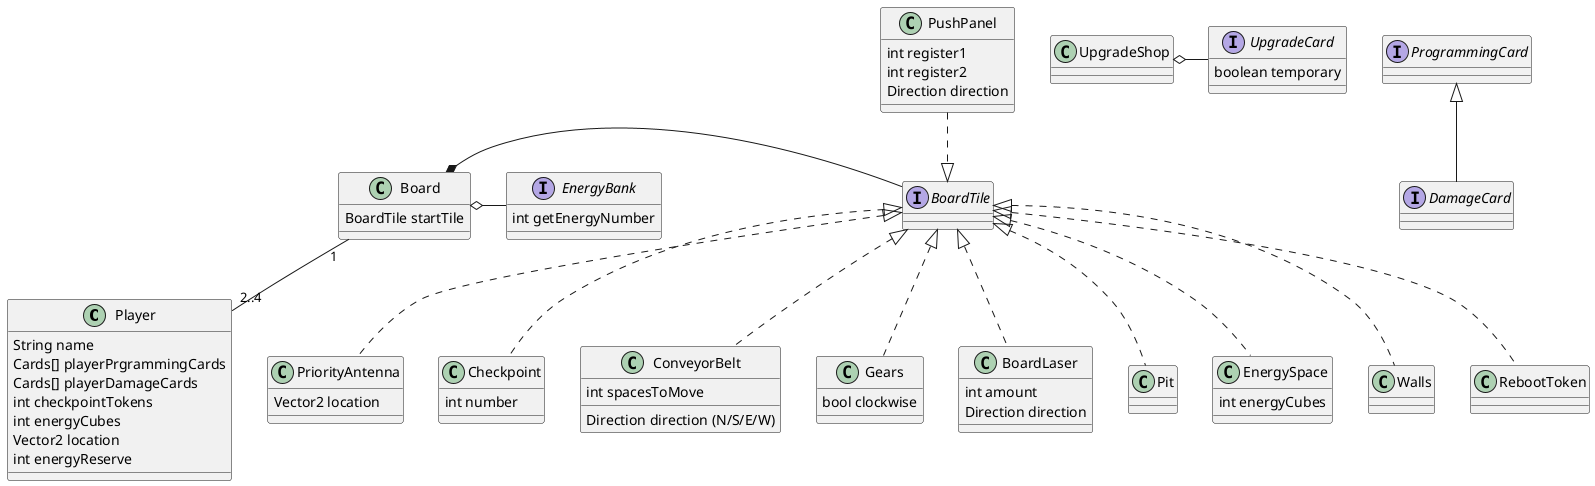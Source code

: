 @startuml

class Player {
    String name
    Cards[] playerPrgrammingCards
    Cards[] playerDamageCards
    int checkpointTokens
    int energyCubes
    Vector2 location
    int energyReserve 
}

class Board {
    BoardTile startTile
}
Board *- BoardTile
Board "1" -- "2..4" Player

interface BoardTile { }

interface EnergyBank {
    int getEnergyNumber
}
Board o- EnergyBank

class RebootToken implements BoardTile { }
class PriorityAntenna implements BoardTile {
    Vector2 location
 }
class Checkpoint implements BoardTile {
    int number
}
class ConveyorBelt implements BoardTile {
    int spacesToMove
    Direction direction (N/S/E/W)
}
class PushPanel {
    int register1
    int register2
    Direction direction
}
BoardTile <|.up. PushPanel
class Gears implements BoardTile {
    bool clockwise
}
class BoardLaser implements BoardTile {
    int amount
    Direction direction
}
class Pit implements BoardTile {}
class EnergySpace implements BoardTile {
    int energyCubes
}
class Walls implements BoardTile {
    
}

class UpgradeShop { }
UpgradeShop o- UpgradeCard

interface ProgrammingCard { }
interface DamageCard implements ProgrammingCard { }
interface UpgradeCard { 
    boolean temporary
}

@enduml